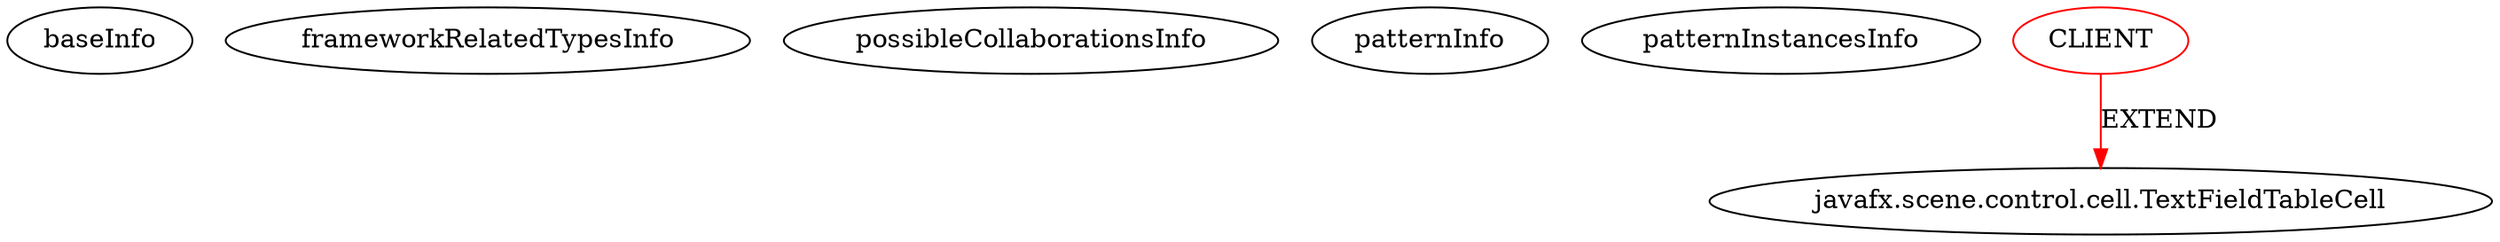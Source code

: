 digraph {
baseInfo[graphId=2611,category="pattern",isAnonymous=false,possibleRelation=false]
frameworkRelatedTypesInfo[0="javafx.scene.control.cell.TextFieldTableCell"]
possibleCollaborationsInfo[]
patternInfo[frequency=2.0,patternRootClient=0]
patternInstancesInfo[0="Technius-Starbound-Mod-Toolkit~/Technius-Starbound-Mod-Toolkit/Starbound-Mod-Toolkit-master/src/main/java/co/technius/starboundmodtoolkit/mod/assetpane/RecipeAssetPane.java~IdTableCell~1433",1="Technius-Starbound-Mod-Toolkit~/Technius-Starbound-Mod-Toolkit/Starbound-Mod-Toolkit-master/src/main/java/co/technius/starboundmodtoolkit/mod/assetpane/RecipeAssetPane.java~AmountTableCell~1435"]
1[label="javafx.scene.control.cell.TextFieldTableCell",vertexType="FRAMEWORK_CLASS_TYPE",isFrameworkType=false]
0[label="CLIENT",vertexType="ROOT_CLIENT_CLASS_DECLARATION",isFrameworkType=false,color=red]
0->1[label="EXTEND",color=red]
}
